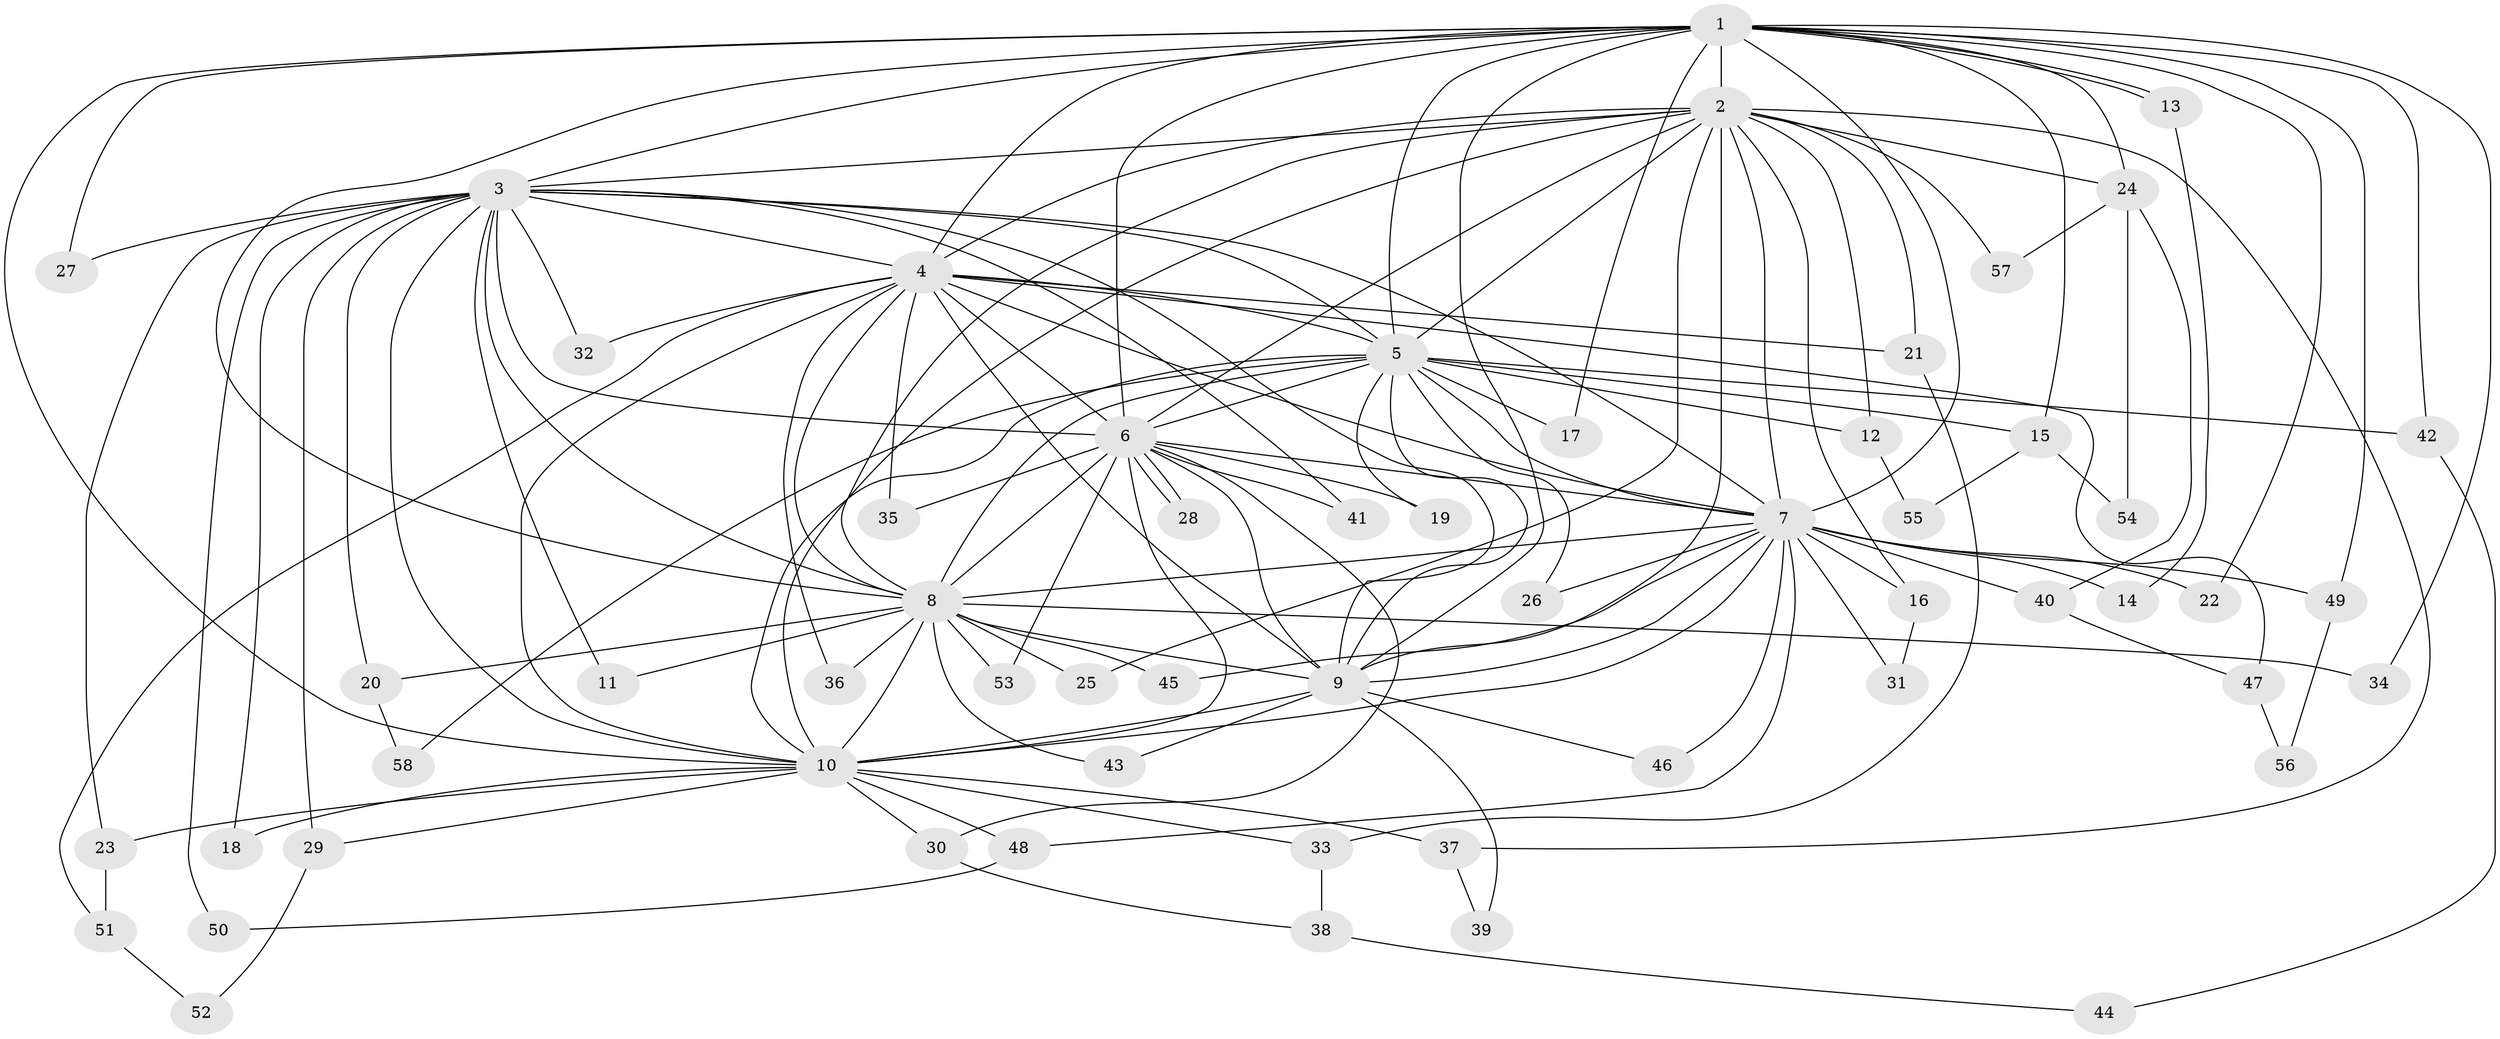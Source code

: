 // Generated by graph-tools (version 1.1) at 2025/14/03/09/25 04:14:15]
// undirected, 58 vertices, 141 edges
graph export_dot {
graph [start="1"]
  node [color=gray90,style=filled];
  1;
  2;
  3;
  4;
  5;
  6;
  7;
  8;
  9;
  10;
  11;
  12;
  13;
  14;
  15;
  16;
  17;
  18;
  19;
  20;
  21;
  22;
  23;
  24;
  25;
  26;
  27;
  28;
  29;
  30;
  31;
  32;
  33;
  34;
  35;
  36;
  37;
  38;
  39;
  40;
  41;
  42;
  43;
  44;
  45;
  46;
  47;
  48;
  49;
  50;
  51;
  52;
  53;
  54;
  55;
  56;
  57;
  58;
  1 -- 2;
  1 -- 3;
  1 -- 4;
  1 -- 5;
  1 -- 6;
  1 -- 7;
  1 -- 8;
  1 -- 9;
  1 -- 10;
  1 -- 13;
  1 -- 13;
  1 -- 15;
  1 -- 17;
  1 -- 22;
  1 -- 24;
  1 -- 27;
  1 -- 34;
  1 -- 42;
  1 -- 49;
  2 -- 3;
  2 -- 4;
  2 -- 5;
  2 -- 6;
  2 -- 7;
  2 -- 8;
  2 -- 9;
  2 -- 10;
  2 -- 12;
  2 -- 16;
  2 -- 21;
  2 -- 24;
  2 -- 25;
  2 -- 37;
  2 -- 57;
  3 -- 4;
  3 -- 5;
  3 -- 6;
  3 -- 7;
  3 -- 8;
  3 -- 9;
  3 -- 10;
  3 -- 11;
  3 -- 18;
  3 -- 20;
  3 -- 23;
  3 -- 27;
  3 -- 29;
  3 -- 32;
  3 -- 41;
  3 -- 50;
  4 -- 5;
  4 -- 6;
  4 -- 7;
  4 -- 8;
  4 -- 9;
  4 -- 10;
  4 -- 21;
  4 -- 32;
  4 -- 35;
  4 -- 36;
  4 -- 47;
  4 -- 51;
  5 -- 6;
  5 -- 7;
  5 -- 8;
  5 -- 9;
  5 -- 10;
  5 -- 12;
  5 -- 15;
  5 -- 17;
  5 -- 19;
  5 -- 26;
  5 -- 42;
  5 -- 58;
  6 -- 7;
  6 -- 8;
  6 -- 9;
  6 -- 10;
  6 -- 19;
  6 -- 28;
  6 -- 28;
  6 -- 30;
  6 -- 35;
  6 -- 41;
  6 -- 53;
  7 -- 8;
  7 -- 9;
  7 -- 10;
  7 -- 14;
  7 -- 16;
  7 -- 22;
  7 -- 26;
  7 -- 31;
  7 -- 40;
  7 -- 45;
  7 -- 46;
  7 -- 48;
  7 -- 49;
  8 -- 9;
  8 -- 10;
  8 -- 11;
  8 -- 20;
  8 -- 25;
  8 -- 34;
  8 -- 36;
  8 -- 43;
  8 -- 45;
  8 -- 53;
  9 -- 10;
  9 -- 39;
  9 -- 43;
  9 -- 46;
  10 -- 18;
  10 -- 23;
  10 -- 29;
  10 -- 30;
  10 -- 33;
  10 -- 37;
  10 -- 48;
  12 -- 55;
  13 -- 14;
  15 -- 54;
  15 -- 55;
  16 -- 31;
  20 -- 58;
  21 -- 33;
  23 -- 51;
  24 -- 40;
  24 -- 54;
  24 -- 57;
  29 -- 52;
  30 -- 38;
  33 -- 38;
  37 -- 39;
  38 -- 44;
  40 -- 47;
  42 -- 44;
  47 -- 56;
  48 -- 50;
  49 -- 56;
  51 -- 52;
}
